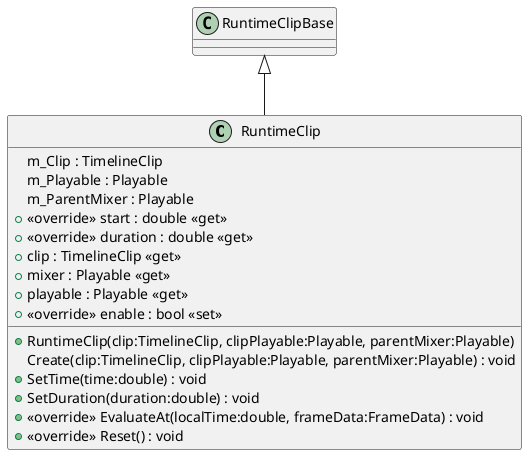 @startuml
class RuntimeClip {
    m_Clip : TimelineClip
    m_Playable : Playable
    m_ParentMixer : Playable
    + <<override>> start : double <<get>>
    + <<override>> duration : double <<get>>
    + RuntimeClip(clip:TimelineClip, clipPlayable:Playable, parentMixer:Playable)
    Create(clip:TimelineClip, clipPlayable:Playable, parentMixer:Playable) : void
    + clip : TimelineClip <<get>>
    + mixer : Playable <<get>>
    + playable : Playable <<get>>
    + <<override>> enable : bool <<set>>
    + SetTime(time:double) : void
    + SetDuration(duration:double) : void
    + <<override>> EvaluateAt(localTime:double, frameData:FrameData) : void
    + <<override>> Reset() : void
}
RuntimeClipBase <|-- RuntimeClip
@enduml
